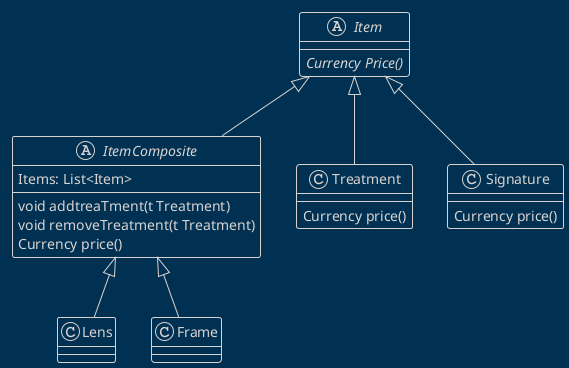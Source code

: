@startuml
!theme blueprint
abstract class Item {
    {abstract} Currency Price()
}
abstract class ItemComposite extends Item {
    Items: List<Item>
    void addtreaTment(t Treatment)
    void removeTreatment(t Treatment)
    Currency price()
}
class Treatment extends Item {
    Currency price()
}
class Signature extends Item {
    Currency price()
}
class Lens extends ItemComposite
class Frame extends ItemComposite
@enduml